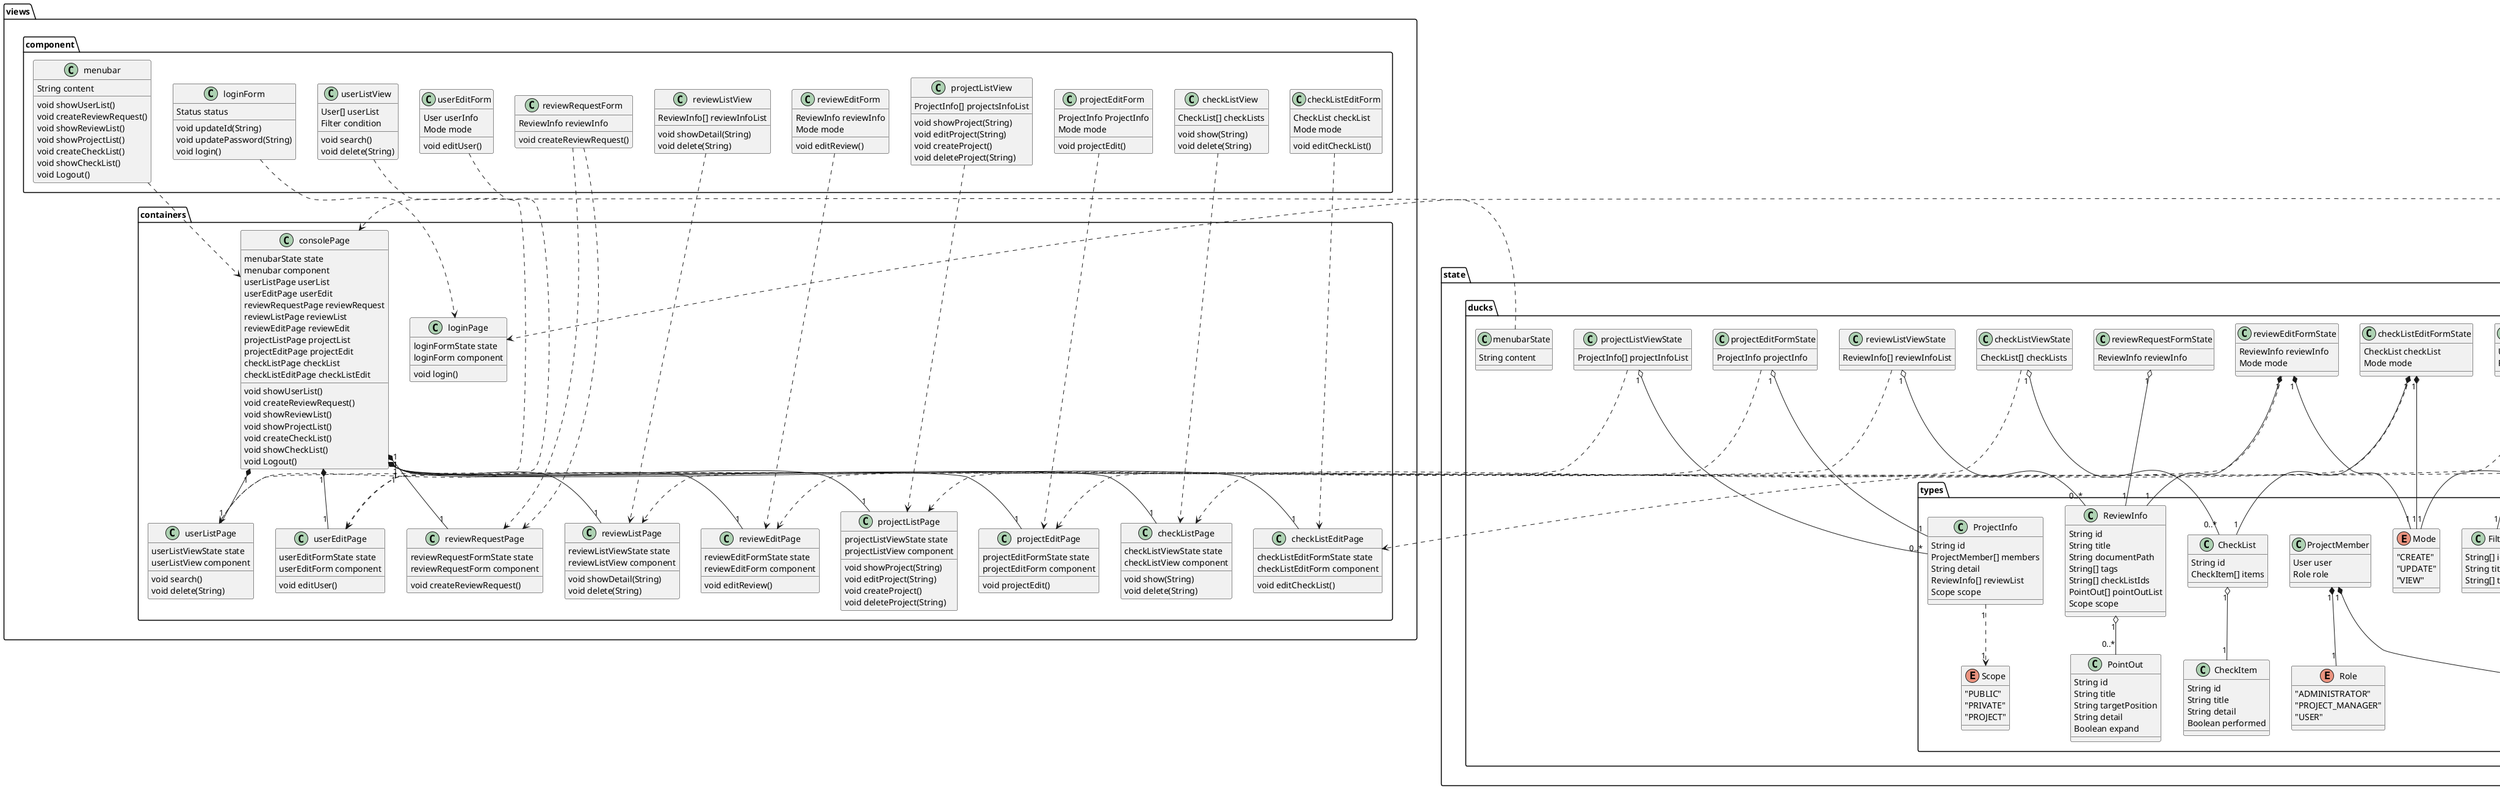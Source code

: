 @startuml

' ##クラス定義 - view##
package views {
    package component {
        class loginForm {
            Status status

            void updateId(String)
            void updatePassword(String)
            void login()
        }

        class userListView {
            User[] userList
            Filter condition

            void search()
            void delete(String)
        }

        class userEditForm {
            User userInfo
            Mode mode

            void editUser()
        }

        class reviewRequestForm {
            ReviewInfo reviewInfo

            void createReviewRequest()
        }

        class reviewListView {
            ReviewInfo[] reviewInfoList

            void showDetail(String)
            void delete(String)
        }

        class reviewEditForm {
            ReviewInfo reviewInfo
            Mode mode

            void editReview()
        }

        class projectListView {
            ProjectInfo[] projectsInfoList

            void showProject(String)
            void editProject(String)
            void createProject()
            void deleteProject(String)
        }

        class projectEditForm {
            ProjectInfo ProjectInfo
            Mode mode

            void projectEdit()
        }

        class checkListView {
            CheckList[] checkLists

            void show(String)
            void delete(String)
        }

        class checkListEditForm {
            CheckList checkList
            Mode mode

            void editCheckList()
        }

        class menubar {
            String content

            void showUserList()
            void createReviewRequest()
            void showReviewList()
            void showProjectList()
            void createCheckList()
            void showCheckList()
            void Logout()
        }
    }

    package containers {
        class loginPage {
            loginFormState state
            loginForm component

            void login()
        }

        class userListPage {
            userListViewState state
            userListView component

            void search()
            void delete(String)
        }

        class userEditPage {
            userEditFormState state
            userEditForm component

            void editUser()
        }

        class reviewRequestPage {
            reviewRequestFormState state
            reviewRequestForm component

            void createReviewRequest()
        }

        class reviewListPage {
            reviewListViewState state
            reviewListView component

            void showDetail(String)
            void delete(String)
        }

        class reviewEditPage {
            reviewEditFormState state
            reviewEditForm component

            void editReview()
        }

        class projectListPage {
            projectListViewState state
            projectListView component

            void showProject(String)
            void editProject(String)
            void createProject()
            void deleteProject(String)
        }

        class projectEditPage {
            projectEditFormState state
            projectEditForm component

            void projectEdit()
        }

        class checkListPage {
            checkListViewState state
            checkListView component

            void show(String)
            void delete(String)
        }

        class checkListEditPage {
            checkListEditFormState state
            checkListEditForm component

            void editCheckList()
        }

        class consolePage {
            menubarState state
            menubar component
            userListPage userList
            userEditPage userEdit
            reviewRequestPage reviewRequest
            reviewListPage reviewList
            reviewEditPage reviewEdit
            projectListPage projectList
            projectEditPage projectEdit
            checkListPage checkList
            checkListEditPage checkListEdit

            void showUserList()
            void createReviewRequest()
            void showReviewList()
            void showProjectList()
            void createCheckList()
            void showCheckList()
            void Logout()
        }
    }
}

' ##クラス定義 - duck's##
package state {
    package ducks {
        class loginFormState {
            LoginInfo loginInfo
            Status status
        }

        class userListViewState {
            User[] userList
            Fliter fliter
        }

        class userEditFormState {
            User userInfo
            Mode mode
        }

        class reviewRequestFormState {
            ReviewInfo reviewInfo
        }

        class reviewListViewState {
            ReviewInfo[] reviewInfoList
        }

        class reviewEditFormState {
            ReviewInfo reviewInfo
            Mode mode
        }

        class projectListViewState {
            ProjectInfo[] projectInfoList
        }

        class projectEditFormState {
            ProjectInfo projectInfo
        }

        class checkListViewState {
            CheckList[] checkLists
        }

        class checkListEditFormState {
            CheckList checkList
            Mode mode
        }

        class menubarState {
            String content
        }

        package types {
            enum Status {
                "INIT"
                "LOGGINGIN"
                "FAILED"
                "SUCCESS"
            }

            class LoginInfo {
                String id
                String password
            }

            enum Role {
                "ADMINISTRATOR"
                "PROJECT_MANAGER"
                "USER"
            }

            class User {
                String id
                String firstName
                String lastName
                Role role
            }

            class Filter {
                String[] ids
                String title
                String[] tags
            }

            enum Mode {
                "CREATE"
                "UPDATE"
                "VIEW"
            }

            enum Scope {
                "PUBLIC"
                "PRIVATE"
                "PROJECT"
            }

            class PointOut {
                String id
                String title
                String targetPosition
                String detail
                Boolean expand
            }

            class ReviewInfo {
                String id
                String title
                String documentPath
                String[] tags
                String[] checkListIds
                PointOut[] pointOutList
                Scope scope
            }

            class ProjectMember {
                User user
                Role role
            }

            class ProjectInfo {
                String id
                ProjectMember[] members
                String detail
                ReviewInfo[] reviewList
                Scope scope
            }

            class CheckItem {
                String id
                String title
                String detail
                Boolean performed
            }

            class CheckList {
                String id
                CheckItem[] items
            }
        }
    }
}

' ##クラス相互関係##
' ##型定義クラス相互関係##
CheckList "1" o-- "1" CheckItem

ProjectMember "1" *-- "1" User
ProjectMember "1" *-- "1" Role

ReviewInfo "1" o-- "0..*" PointOut

ProjectInfo "1" ..> "1" Scope

' ##型 - React State 相関関係##
loginFormState "1" *-- "1" LoginInfo
loginFormState "1" *-- "1" Status

userListViewState "1" *-- "0..*" User
userListViewState "1" *-- "1" Filter

userEditFormState "1" *-- "1" User
userEditFormState "1" *-- "1" Mode

reviewRequestFormState "1" o-- "1" ReviewInfo

reviewListViewState "1" o-- "0..*" ReviewInfo

reviewEditFormState "1" *-- "1" ReviewInfo
reviewEditFormState "1" *-- "1" Mode

projectListViewState "1" o-- "0..*" ProjectInfo

projectEditFormState "1" o-- "1" ProjectInfo

checkListViewState "1" o-- "0..*" CheckList

checkListEditFormState "1" *-- "1" CheckList
checkListEditFormState "1" *-- "1" Mode

' ##コンテナ - コンポーネント相関関係##
loginForm ..> loginPage
userListView ..> userListPage
userEditForm ..> userEditPage
reviewRequestForm ..> reviewRequestPage
reviewListView ..> reviewListPage
reviewEditForm ..> reviewEditPage
projectListView ..> projectListPage
projectEditForm ..> projectEditPage
checkListView ..> checkListPage
checkListEditForm ..> checkListEditPage
menubar ..> consolePage

consolePage "1" *-- "1" userListPage
consolePage "1" *-- "1" userEditPage
consolePage "1" *-- "1" reviewRequestPage
consolePage "1" *-- "1" reviewListPage
consolePage "1" *-- "1" reviewEditPage
consolePage "1" *-- "1" projectListPage
consolePage "1" *-- "1" projectEditPage
consolePage "1" *-- "1" checkListPage
consolePage "1" *-- "1" checkListEditPage

' ##コンテナ - React State 相関関係##
loginFormState ..> loginPage
userListViewState ..> userListPage
userEditFormState ..> userEditPage
reviewRequestForm ..> reviewRequestPage
reviewListViewState ..> reviewListPage
reviewEditFormState ..> reviewEditPage
projectListViewState ..> projectListPage
projectEditFormState ..> projectEditPage
checkListViewState ..> checkListPage
checkListEditFormState ..> checkListEditPage
menubarState ..> consolePage

' ##レイアウト##
' ## パッケージの位置 ##
views -[hidden]down- state
reviewRequestPage -[hidden]down- menubarState

@enduml
